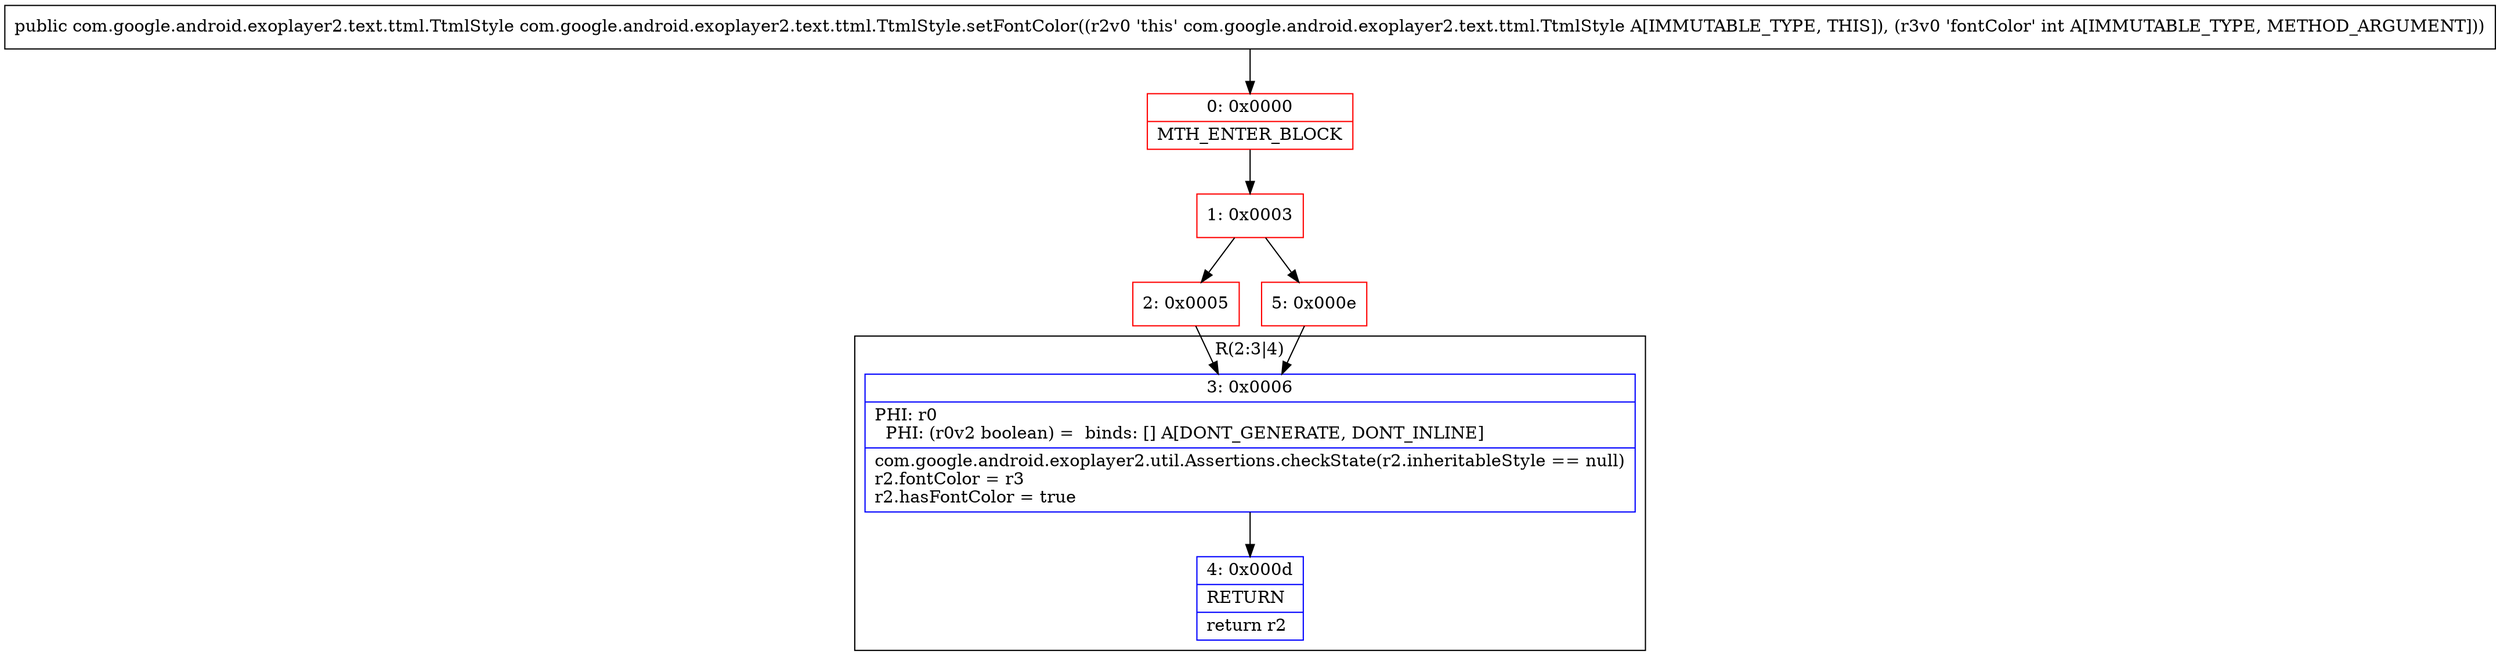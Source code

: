 digraph "CFG forcom.google.android.exoplayer2.text.ttml.TtmlStyle.setFontColor(I)Lcom\/google\/android\/exoplayer2\/text\/ttml\/TtmlStyle;" {
subgraph cluster_Region_305307172 {
label = "R(2:3|4)";
node [shape=record,color=blue];
Node_3 [shape=record,label="{3\:\ 0x0006|PHI: r0 \l  PHI: (r0v2 boolean) =  binds: [] A[DONT_GENERATE, DONT_INLINE]\l|com.google.android.exoplayer2.util.Assertions.checkState(r2.inheritableStyle == null)\lr2.fontColor = r3\lr2.hasFontColor = true\l}"];
Node_4 [shape=record,label="{4\:\ 0x000d|RETURN\l|return r2\l}"];
}
Node_0 [shape=record,color=red,label="{0\:\ 0x0000|MTH_ENTER_BLOCK\l}"];
Node_1 [shape=record,color=red,label="{1\:\ 0x0003}"];
Node_2 [shape=record,color=red,label="{2\:\ 0x0005}"];
Node_5 [shape=record,color=red,label="{5\:\ 0x000e}"];
MethodNode[shape=record,label="{public com.google.android.exoplayer2.text.ttml.TtmlStyle com.google.android.exoplayer2.text.ttml.TtmlStyle.setFontColor((r2v0 'this' com.google.android.exoplayer2.text.ttml.TtmlStyle A[IMMUTABLE_TYPE, THIS]), (r3v0 'fontColor' int A[IMMUTABLE_TYPE, METHOD_ARGUMENT])) }"];
MethodNode -> Node_0;
Node_3 -> Node_4;
Node_0 -> Node_1;
Node_1 -> Node_2;
Node_1 -> Node_5;
Node_2 -> Node_3;
Node_5 -> Node_3;
}

